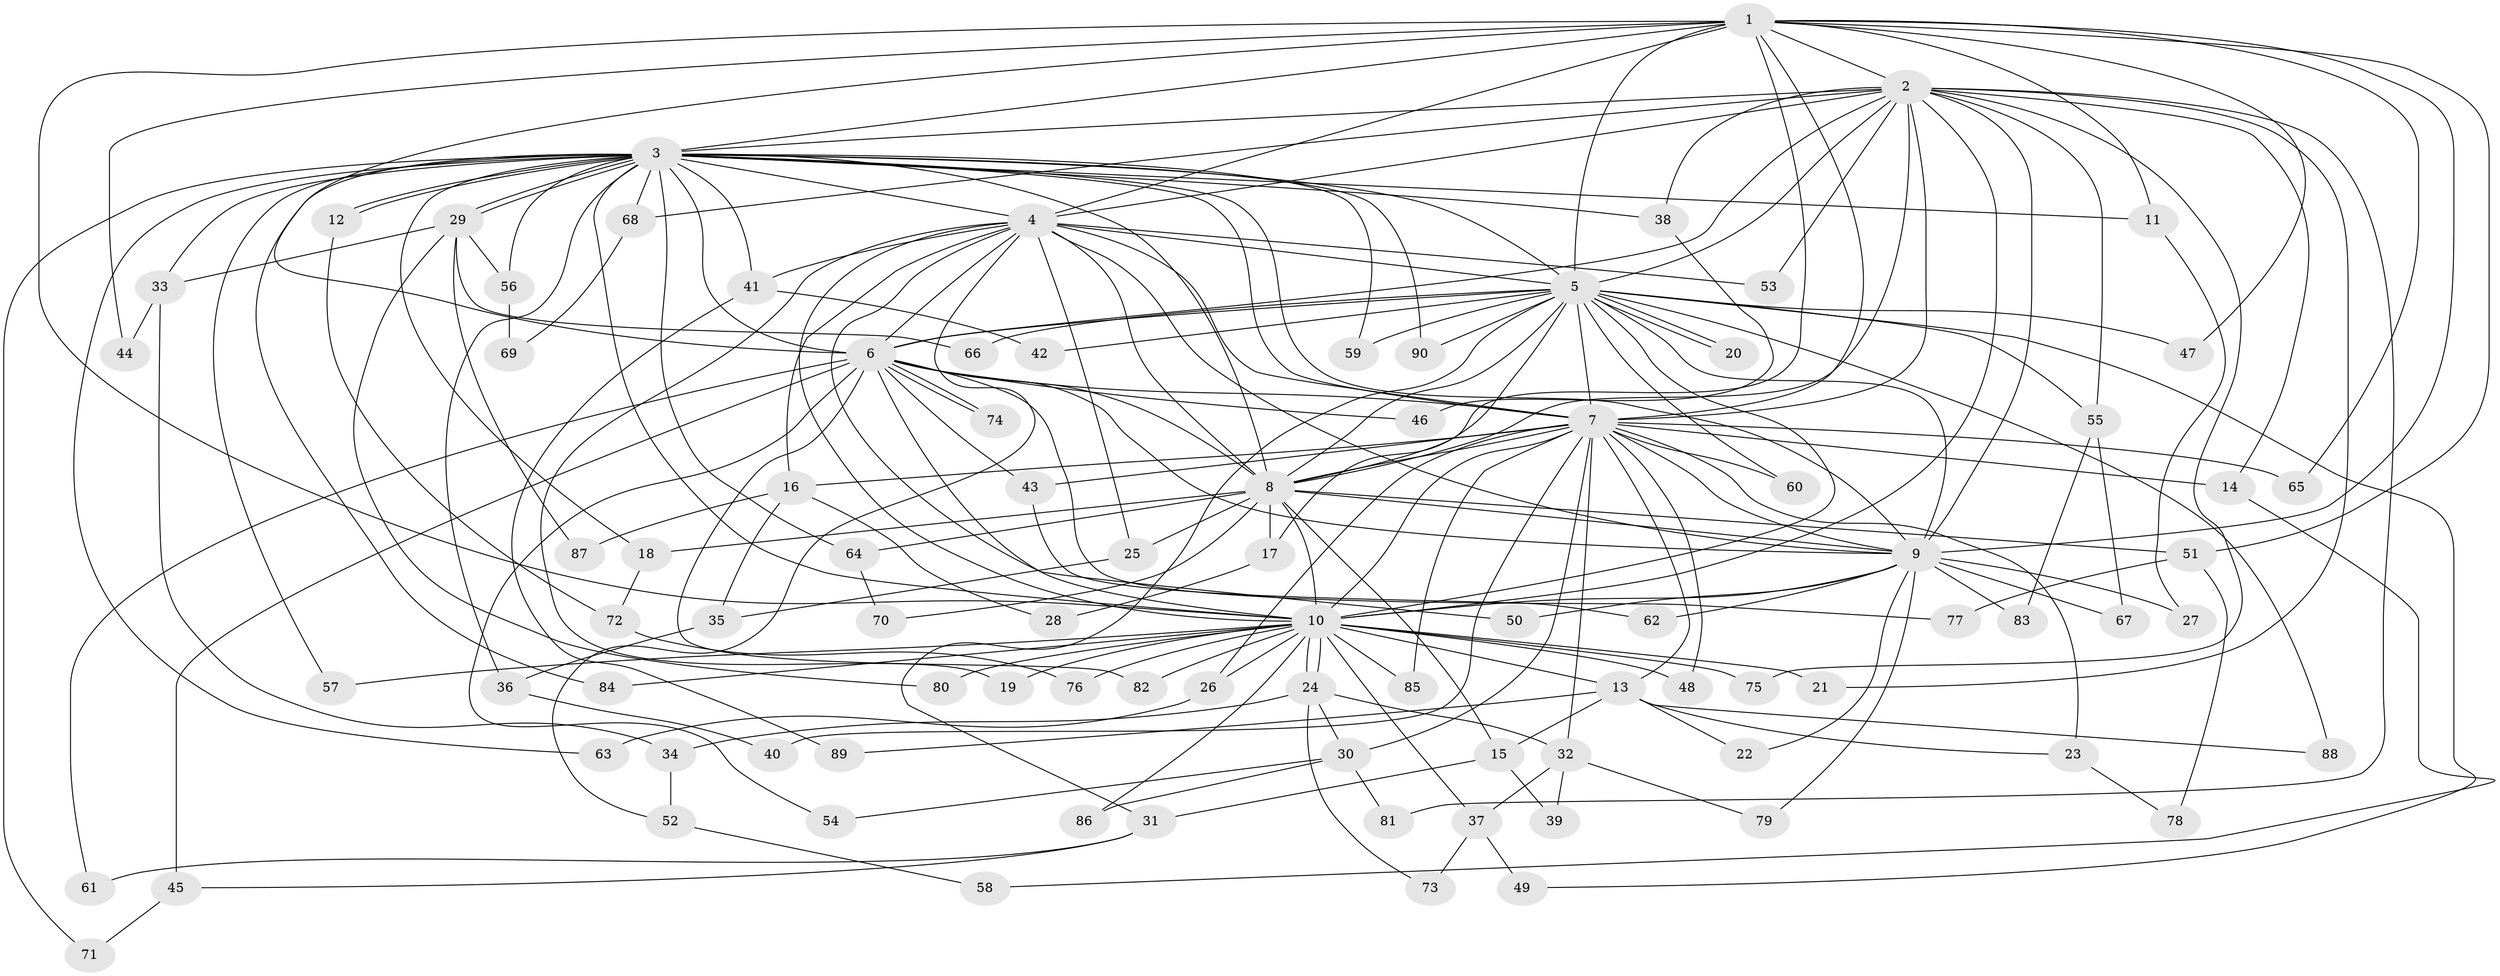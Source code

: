// coarse degree distribution, {13: 0.015151515151515152, 15: 0.030303030303030304, 37: 0.015151515151515152, 16: 0.015151515151515152, 23: 0.015151515151515152, 17: 0.015151515151515152, 20: 0.015151515151515152, 14: 0.015151515151515152, 3: 0.19696969696969696, 7: 0.030303030303030304, 4: 0.10606060606060606, 6: 0.015151515151515152, 2: 0.4393939393939394, 5: 0.045454545454545456, 1: 0.030303030303030304}
// Generated by graph-tools (version 1.1) at 2025/23/03/03/25 07:23:44]
// undirected, 90 vertices, 205 edges
graph export_dot {
graph [start="1"]
  node [color=gray90,style=filled];
  1;
  2;
  3;
  4;
  5;
  6;
  7;
  8;
  9;
  10;
  11;
  12;
  13;
  14;
  15;
  16;
  17;
  18;
  19;
  20;
  21;
  22;
  23;
  24;
  25;
  26;
  27;
  28;
  29;
  30;
  31;
  32;
  33;
  34;
  35;
  36;
  37;
  38;
  39;
  40;
  41;
  42;
  43;
  44;
  45;
  46;
  47;
  48;
  49;
  50;
  51;
  52;
  53;
  54;
  55;
  56;
  57;
  58;
  59;
  60;
  61;
  62;
  63;
  64;
  65;
  66;
  67;
  68;
  69;
  70;
  71;
  72;
  73;
  74;
  75;
  76;
  77;
  78;
  79;
  80;
  81;
  82;
  83;
  84;
  85;
  86;
  87;
  88;
  89;
  90;
  1 -- 2;
  1 -- 3;
  1 -- 4;
  1 -- 5;
  1 -- 6;
  1 -- 7;
  1 -- 8;
  1 -- 9;
  1 -- 10;
  1 -- 11;
  1 -- 44;
  1 -- 47;
  1 -- 51;
  1 -- 65;
  2 -- 3;
  2 -- 4;
  2 -- 5;
  2 -- 6;
  2 -- 7;
  2 -- 8;
  2 -- 9;
  2 -- 10;
  2 -- 14;
  2 -- 21;
  2 -- 38;
  2 -- 53;
  2 -- 55;
  2 -- 68;
  2 -- 75;
  2 -- 81;
  3 -- 4;
  3 -- 5;
  3 -- 6;
  3 -- 7;
  3 -- 8;
  3 -- 9;
  3 -- 10;
  3 -- 11;
  3 -- 12;
  3 -- 12;
  3 -- 18;
  3 -- 29;
  3 -- 29;
  3 -- 33;
  3 -- 36;
  3 -- 38;
  3 -- 41;
  3 -- 56;
  3 -- 57;
  3 -- 59;
  3 -- 63;
  3 -- 64;
  3 -- 68;
  3 -- 71;
  3 -- 84;
  3 -- 90;
  4 -- 5;
  4 -- 6;
  4 -- 7;
  4 -- 8;
  4 -- 9;
  4 -- 10;
  4 -- 16;
  4 -- 19;
  4 -- 25;
  4 -- 41;
  4 -- 50;
  4 -- 52;
  4 -- 53;
  5 -- 6;
  5 -- 7;
  5 -- 8;
  5 -- 9;
  5 -- 10;
  5 -- 17;
  5 -- 20;
  5 -- 20;
  5 -- 31;
  5 -- 42;
  5 -- 47;
  5 -- 49;
  5 -- 55;
  5 -- 59;
  5 -- 60;
  5 -- 66;
  5 -- 88;
  5 -- 90;
  6 -- 7;
  6 -- 8;
  6 -- 9;
  6 -- 10;
  6 -- 43;
  6 -- 45;
  6 -- 46;
  6 -- 54;
  6 -- 61;
  6 -- 74;
  6 -- 74;
  6 -- 77;
  6 -- 82;
  7 -- 8;
  7 -- 9;
  7 -- 10;
  7 -- 13;
  7 -- 14;
  7 -- 16;
  7 -- 23;
  7 -- 26;
  7 -- 30;
  7 -- 32;
  7 -- 40;
  7 -- 43;
  7 -- 48;
  7 -- 60;
  7 -- 65;
  7 -- 85;
  8 -- 9;
  8 -- 10;
  8 -- 15;
  8 -- 17;
  8 -- 18;
  8 -- 25;
  8 -- 51;
  8 -- 64;
  8 -- 70;
  9 -- 10;
  9 -- 22;
  9 -- 27;
  9 -- 50;
  9 -- 62;
  9 -- 67;
  9 -- 79;
  9 -- 83;
  10 -- 13;
  10 -- 19;
  10 -- 21;
  10 -- 24;
  10 -- 24;
  10 -- 26;
  10 -- 37;
  10 -- 48;
  10 -- 57;
  10 -- 75;
  10 -- 76;
  10 -- 80;
  10 -- 82;
  10 -- 84;
  10 -- 85;
  10 -- 86;
  11 -- 27;
  12 -- 72;
  13 -- 15;
  13 -- 22;
  13 -- 23;
  13 -- 88;
  13 -- 89;
  14 -- 58;
  15 -- 31;
  15 -- 39;
  16 -- 28;
  16 -- 35;
  16 -- 87;
  17 -- 28;
  18 -- 72;
  23 -- 78;
  24 -- 30;
  24 -- 32;
  24 -- 34;
  24 -- 73;
  25 -- 35;
  26 -- 63;
  29 -- 33;
  29 -- 56;
  29 -- 66;
  29 -- 80;
  29 -- 87;
  30 -- 54;
  30 -- 81;
  30 -- 86;
  31 -- 45;
  31 -- 61;
  32 -- 37;
  32 -- 39;
  32 -- 79;
  33 -- 34;
  33 -- 44;
  34 -- 52;
  35 -- 36;
  36 -- 40;
  37 -- 49;
  37 -- 73;
  38 -- 46;
  41 -- 42;
  41 -- 89;
  43 -- 62;
  45 -- 71;
  51 -- 77;
  51 -- 78;
  52 -- 58;
  55 -- 67;
  55 -- 83;
  56 -- 69;
  64 -- 70;
  68 -- 69;
  72 -- 76;
}

